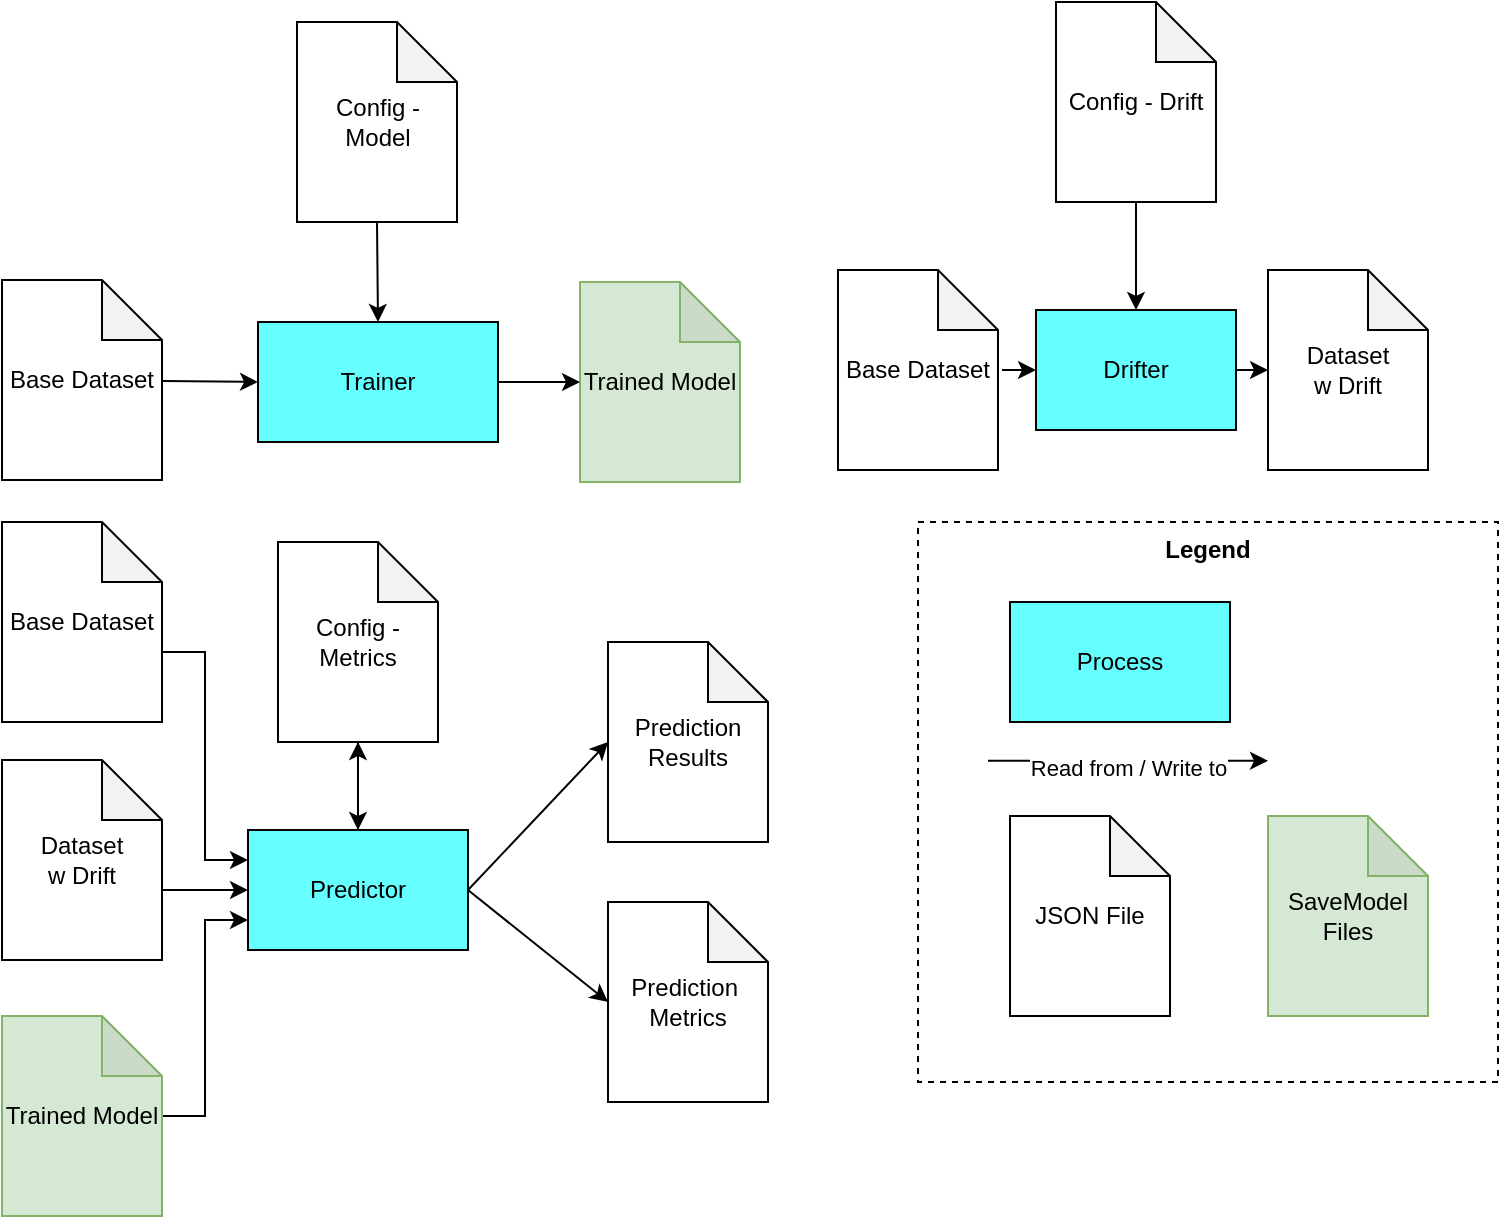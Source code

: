 <mxfile version="14.4.3" type="device" pages="2"><diagram id="MybUBgB751Ocn81CSsBr" name="Dynamic"><mxGraphModel dx="1106" dy="739" grid="1" gridSize="10" guides="1" tooltips="1" connect="1" arrows="1" fold="1" page="1" pageScale="1" pageWidth="850" pageHeight="1100" math="0" shadow="0"><root><mxCell id="0"/><mxCell id="1" parent="0"/><mxCell id="6BxJe8xwrJXqOZQA2v_N-1" value="Legend" style="rounded=0;whiteSpace=wrap;html=1;fillColor=none;dashed=1;verticalAlign=top;fontStyle=1" parent="1" vertex="1"><mxGeometry x="500" y="260" width="290" height="280" as="geometry"/></mxCell><mxCell id="D_u_6_k5lnsRFShmcPEE-1" value="Trainer" style="rounded=0;whiteSpace=wrap;html=1;fillColor=#66FFFF;" parent="1" vertex="1"><mxGeometry x="170" y="160" width="120" height="60" as="geometry"/></mxCell><mxCell id="D_u_6_k5lnsRFShmcPEE-3" value="Base Dataset" style="shape=note;whiteSpace=wrap;html=1;backgroundOutline=1;darkOpacity=0.05;" parent="1" vertex="1"><mxGeometry x="42" y="139" width="80" height="100" as="geometry"/></mxCell><mxCell id="D_u_6_k5lnsRFShmcPEE-5" value="" style="endArrow=classic;html=1;entryX=0;entryY=0.5;entryDx=0;entryDy=0;" parent="1" source="D_u_6_k5lnsRFShmcPEE-3" target="D_u_6_k5lnsRFShmcPEE-1" edge="1"><mxGeometry width="50" height="50" relative="1" as="geometry"><mxPoint x="268.5" y="410" as="sourcePoint"/><mxPoint x="318.5" y="360" as="targetPoint"/></mxGeometry></mxCell><mxCell id="D_u_6_k5lnsRFShmcPEE-6" value="" style="endArrow=classic;html=1;exitX=0.5;exitY=1;exitDx=0;exitDy=0;exitPerimeter=0;entryX=0.5;entryY=0;entryDx=0;entryDy=0;" parent="1" source="nwRLVqQXpMmgJFEga95V-12" target="D_u_6_k5lnsRFShmcPEE-1" edge="1"><mxGeometry width="50" height="50" relative="1" as="geometry"><mxPoint x="130" y="330" as="sourcePoint"/><mxPoint x="180" y="280" as="targetPoint"/></mxGeometry></mxCell><mxCell id="D_u_6_k5lnsRFShmcPEE-7" value="Trained Model" style="shape=note;whiteSpace=wrap;html=1;backgroundOutline=1;darkOpacity=0.05;fillColor=#d5e8d4;strokeColor=#82b366;" parent="1" vertex="1"><mxGeometry x="331" y="140" width="80" height="100" as="geometry"/></mxCell><mxCell id="D_u_6_k5lnsRFShmcPEE-8" value="" style="endArrow=classic;html=1;exitX=1;exitY=0.5;exitDx=0;exitDy=0;entryX=0;entryY=0.5;entryDx=0;entryDy=0;entryPerimeter=0;" parent="1" source="D_u_6_k5lnsRFShmcPEE-1" target="D_u_6_k5lnsRFShmcPEE-7" edge="1"><mxGeometry width="50" height="50" relative="1" as="geometry"><mxPoint x="288.5" y="350" as="sourcePoint"/><mxPoint x="338.5" y="300" as="targetPoint"/></mxGeometry></mxCell><mxCell id="Ml0SWBssT8YMbGQBQt9c-1" value="Drifter" style="rounded=0;whiteSpace=wrap;html=1;fillColor=#66FFFF;" parent="1" vertex="1"><mxGeometry x="559" y="154" width="100" height="60" as="geometry"/></mxCell><mxCell id="Ml0SWBssT8YMbGQBQt9c-2" value="Base Dataset" style="shape=note;whiteSpace=wrap;html=1;backgroundOutline=1;darkOpacity=0.05;" parent="1" vertex="1"><mxGeometry x="460" y="134" width="80" height="100" as="geometry"/></mxCell><mxCell id="Ml0SWBssT8YMbGQBQt9c-3" value="" style="endArrow=classic;html=1;exitX=1.025;exitY=0.5;exitDx=0;exitDy=0;exitPerimeter=0;entryX=0;entryY=0.5;entryDx=0;entryDy=0;" parent="1" source="Ml0SWBssT8YMbGQBQt9c-2" target="Ml0SWBssT8YMbGQBQt9c-1" edge="1"><mxGeometry width="50" height="50" relative="1" as="geometry"><mxPoint x="790" y="444" as="sourcePoint"/><mxPoint x="840" y="394" as="targetPoint"/></mxGeometry></mxCell><mxCell id="Ml0SWBssT8YMbGQBQt9c-4" value="Dataset&lt;br&gt;w Drift" style="shape=note;whiteSpace=wrap;html=1;backgroundOutline=1;darkOpacity=0.05;" parent="1" vertex="1"><mxGeometry x="675" y="134" width="80" height="100" as="geometry"/></mxCell><mxCell id="Ml0SWBssT8YMbGQBQt9c-5" value="" style="endArrow=classic;html=1;exitX=1;exitY=0.5;exitDx=0;exitDy=0;entryX=0;entryY=0.5;entryDx=0;entryDy=0;entryPerimeter=0;" parent="1" source="Ml0SWBssT8YMbGQBQt9c-1" target="Ml0SWBssT8YMbGQBQt9c-4" edge="1"><mxGeometry width="50" height="50" relative="1" as="geometry"><mxPoint x="539" y="194" as="sourcePoint"/><mxPoint x="569" y="194" as="targetPoint"/></mxGeometry></mxCell><mxCell id="Ml0SWBssT8YMbGQBQt9c-6" value="Config - Drift" style="shape=note;whiteSpace=wrap;html=1;backgroundOutline=1;darkOpacity=0.05;" parent="1" vertex="1"><mxGeometry x="569" width="80" height="100" as="geometry"/></mxCell><mxCell id="Ml0SWBssT8YMbGQBQt9c-7" value="" style="endArrow=classic;html=1;entryX=0.5;entryY=0;entryDx=0;entryDy=0;exitX=0.5;exitY=1;exitDx=0;exitDy=0;exitPerimeter=0;" parent="1" source="Ml0SWBssT8YMbGQBQt9c-6" target="Ml0SWBssT8YMbGQBQt9c-1" edge="1"><mxGeometry width="50" height="50" relative="1" as="geometry"><mxPoint x="1149" y="324" as="sourcePoint"/><mxPoint x="1048" y="194" as="targetPoint"/></mxGeometry></mxCell><mxCell id="nwRLVqQXpMmgJFEga95V-1" value="Prediction&amp;nbsp; Metrics" style="shape=note;whiteSpace=wrap;html=1;backgroundOutline=1;darkOpacity=0.05;" parent="1" vertex="1"><mxGeometry x="345" y="450" width="80" height="100" as="geometry"/></mxCell><mxCell id="nwRLVqQXpMmgJFEga95V-2" value="" style="endArrow=classic;html=1;entryX=0;entryY=0.5;entryDx=0;entryDy=0;entryPerimeter=0;exitX=1;exitY=0.5;exitDx=0;exitDy=0;" parent="1" source="nwRLVqQXpMmgJFEga95V-5" target="nwRLVqQXpMmgJFEga95V-1" edge="1"><mxGeometry width="50" height="50" relative="1" as="geometry"><mxPoint x="-35" y="634" as="sourcePoint"/><mxPoint x="95" y="594" as="targetPoint"/></mxGeometry></mxCell><mxCell id="nwRLVqQXpMmgJFEga95V-4" value="" style="edgeStyle=orthogonalEdgeStyle;rounded=0;orthogonalLoop=1;jettySize=auto;html=1;" parent="1" source="nwRLVqQXpMmgJFEga95V-5" target="nwRLVqQXpMmgJFEga95V-6" edge="1"><mxGeometry relative="1" as="geometry"/></mxCell><mxCell id="nwRLVqQXpMmgJFEga95V-5" value="Predictor" style="rounded=0;whiteSpace=wrap;html=1;fillColor=#66FFFF;" parent="1" vertex="1"><mxGeometry x="165" y="414" width="110" height="60" as="geometry"/></mxCell><mxCell id="nwRLVqQXpMmgJFEga95V-6" value="Config - Metrics" style="shape=note;whiteSpace=wrap;html=1;backgroundOutline=1;darkOpacity=0.05;" parent="1" vertex="1"><mxGeometry x="180" y="270" width="80" height="100" as="geometry"/></mxCell><mxCell id="nwRLVqQXpMmgJFEga95V-7" value="" style="endArrow=classic;html=1;entryX=0.5;entryY=0;entryDx=0;entryDy=0;exitX=0.5;exitY=1;exitDx=0;exitDy=0;exitPerimeter=0;" parent="1" source="nwRLVqQXpMmgJFEga95V-6" target="nwRLVqQXpMmgJFEga95V-5" edge="1"><mxGeometry width="50" height="50" relative="1" as="geometry"><mxPoint x="11" y="380" as="sourcePoint"/><mxPoint x="11" y="424" as="targetPoint"/></mxGeometry></mxCell><mxCell id="nwRLVqQXpMmgJFEga95V-8" value="" style="edgeStyle=orthogonalEdgeStyle;rounded=0;orthogonalLoop=1;jettySize=auto;html=1;entryX=0;entryY=0.75;entryDx=0;entryDy=0;" parent="1" source="nwRLVqQXpMmgJFEga95V-9" target="nwRLVqQXpMmgJFEga95V-5" edge="1"><mxGeometry relative="1" as="geometry"/></mxCell><mxCell id="nwRLVqQXpMmgJFEga95V-9" value="Trained Model" style="shape=note;whiteSpace=wrap;html=1;backgroundOutline=1;darkOpacity=0.05;fillColor=#d5e8d4;strokeColor=#82b366;" parent="1" vertex="1"><mxGeometry x="42" y="507" width="80" height="100" as="geometry"/></mxCell><mxCell id="nwRLVqQXpMmgJFEga95V-10" value="" style="edgeStyle=orthogonalEdgeStyle;rounded=0;orthogonalLoop=1;jettySize=auto;html=1;exitX=0;exitY=0;exitDx=80;exitDy=65;exitPerimeter=0;" parent="1" source="nwRLVqQXpMmgJFEga95V-11" target="nwRLVqQXpMmgJFEga95V-5" edge="1"><mxGeometry relative="1" as="geometry"><mxPoint x="137" y="444" as="sourcePoint"/></mxGeometry></mxCell><mxCell id="nwRLVqQXpMmgJFEga95V-11" value="Dataset&lt;br&gt;w Drift" style="shape=note;whiteSpace=wrap;html=1;backgroundOutline=1;darkOpacity=0.05;" parent="1" vertex="1"><mxGeometry x="42" y="379" width="80" height="100" as="geometry"/></mxCell><mxCell id="nwRLVqQXpMmgJFEga95V-12" value="Config - Model" style="shape=note;whiteSpace=wrap;html=1;backgroundOutline=1;darkOpacity=0.05;" parent="1" vertex="1"><mxGeometry x="189.5" y="10" width="80" height="100" as="geometry"/></mxCell><mxCell id="nwRLVqQXpMmgJFEga95V-13" value="Process" style="rounded=0;whiteSpace=wrap;html=1;fillColor=#66FFFF;" parent="1" vertex="1"><mxGeometry x="546" y="300" width="110" height="60" as="geometry"/></mxCell><mxCell id="nwRLVqQXpMmgJFEga95V-15" value="JSON File" style="shape=note;whiteSpace=wrap;html=1;backgroundOutline=1;darkOpacity=0.05;" parent="1" vertex="1"><mxGeometry x="546" y="407" width="80" height="100" as="geometry"/></mxCell><mxCell id="nwRLVqQXpMmgJFEga95V-16" value="" style="endArrow=classic;html=1;" parent="1" edge="1"><mxGeometry width="50" height="50" relative="1" as="geometry"><mxPoint x="535" y="379.41" as="sourcePoint"/><mxPoint x="675" y="379.41" as="targetPoint"/></mxGeometry></mxCell><mxCell id="nwRLVqQXpMmgJFEga95V-17" value="Read from / Write to" style="edgeLabel;html=1;align=center;verticalAlign=middle;resizable=0;points=[];" parent="nwRLVqQXpMmgJFEga95V-16" vertex="1" connectable="0"><mxGeometry x="0.173" y="2" relative="1" as="geometry"><mxPoint x="-12.35" y="5" as="offset"/></mxGeometry></mxCell><mxCell id="8TZ77VqLpIA9xbnoL19c-2" value="Prediction Results" style="shape=note;whiteSpace=wrap;html=1;backgroundOutline=1;darkOpacity=0.05;" parent="1" vertex="1"><mxGeometry x="345" y="320" width="80" height="100" as="geometry"/></mxCell><mxCell id="8TZ77VqLpIA9xbnoL19c-3" value="" style="endArrow=classic;html=1;entryX=0;entryY=0.5;entryDx=0;entryDy=0;entryPerimeter=0;exitX=1;exitY=0.5;exitDx=0;exitDy=0;" parent="1" source="nwRLVqQXpMmgJFEga95V-5" target="8TZ77VqLpIA9xbnoL19c-2" edge="1"><mxGeometry width="50" height="50" relative="1" as="geometry"><mxPoint x="285" y="454" as="sourcePoint"/><mxPoint x="355" y="510" as="targetPoint"/></mxGeometry></mxCell><mxCell id="8TZ77VqLpIA9xbnoL19c-5" value="SaveModel Files" style="shape=note;whiteSpace=wrap;html=1;backgroundOutline=1;darkOpacity=0.05;fillColor=#d5e8d4;strokeColor=#82b366;" parent="1" vertex="1"><mxGeometry x="675" y="407" width="80" height="100" as="geometry"/></mxCell><mxCell id="KyVHyst_v_c4ubhCG1QI-1" value="Base Dataset" style="shape=note;whiteSpace=wrap;html=1;backgroundOutline=1;darkOpacity=0.05;" vertex="1" parent="1"><mxGeometry x="42" y="260" width="80" height="100" as="geometry"/></mxCell><mxCell id="KyVHyst_v_c4ubhCG1QI-2" value="" style="endArrow=classic;html=1;entryX=0;entryY=0.25;entryDx=0;entryDy=0;exitX=0;exitY=0;exitDx=80;exitDy=65;exitPerimeter=0;edgeStyle=orthogonalEdgeStyle;rounded=0;" edge="1" parent="1" source="KyVHyst_v_c4ubhCG1QI-1" target="nwRLVqQXpMmgJFEga95V-5"><mxGeometry width="50" height="50" relative="1" as="geometry"><mxPoint x="132" y="199.455" as="sourcePoint"/><mxPoint x="180" y="200" as="targetPoint"/></mxGeometry></mxCell></root></mxGraphModel></diagram><diagram id="ePcI-3AKcmmsD5-NfkDx" name="Static"><mxGraphModel dx="1263" dy="1115" grid="1" gridSize="10" guides="1" tooltips="1" connect="1" arrows="1" fold="1" page="1" pageScale="1" pageWidth="1100" pageHeight="850" math="0" shadow="0"><root><mxCell id="2F8rHMitrNyMsAahC20O-0"/><mxCell id="2F8rHMitrNyMsAahC20O-1" parent="2F8rHMitrNyMsAahC20O-0"/><mxCell id="2F8rHMitrNyMsAahC20O-2" value="Trainer CLI" style="rounded=0;whiteSpace=wrap;html=1;" vertex="1" parent="2F8rHMitrNyMsAahC20O-1"><mxGeometry x="720" y="160" width="310" height="60" as="geometry"/></mxCell><mxCell id="sZ9C36OdvNZJ0zkqI9wT-0" value="Draft Induction Module" style="rounded=0;whiteSpace=wrap;html=1;" vertex="1" parent="2F8rHMitrNyMsAahC20O-1"><mxGeometry x="570" y="230" width="100" height="60" as="geometry"/></mxCell><mxCell id="-l-3EYRPy7LDliL5jvyH-0" value="Trainer" style="rounded=0;whiteSpace=wrap;html=1;" vertex="1" parent="2F8rHMitrNyMsAahC20O-1"><mxGeometry x="830" y="231" width="90" height="60" as="geometry"/></mxCell><mxCell id="O6KzYdPIzCew1lMk3inI-0" value="Model Running and Metric Collector" style="rounded=0;whiteSpace=wrap;html=1;" vertex="1" parent="2F8rHMitrNyMsAahC20O-1"><mxGeometry x="185" y="231" width="100" height="60" as="geometry"/></mxCell><mxCell id="O6KzYdPIzCew1lMk3inI-1" value="Draft Inductor Interface" style="rounded=0;whiteSpace=wrap;html=1;" vertex="1" parent="2F8rHMitrNyMsAahC20O-1"><mxGeometry x="570" y="300" width="100" height="60" as="geometry"/></mxCell><mxCell id="O6KzYdPIzCew1lMk3inI-2" value="Concrete Draft Inductors..." style="rounded=0;whiteSpace=wrap;html=1;" vertex="1" parent="2F8rHMitrNyMsAahC20O-1"><mxGeometry x="570" y="371" width="100" height="60" as="geometry"/></mxCell><mxCell id="O6KzYdPIzCew1lMk3inI-3" value="Drift Metric Interface" style="rounded=0;whiteSpace=wrap;html=1;" vertex="1" parent="2F8rHMitrNyMsAahC20O-1"><mxGeometry x="185" y="300" width="100" height="60" as="geometry"/></mxCell><mxCell id="O6KzYdPIzCew1lMk3inI-4" value="Concrete Draft Metric..." style="rounded=0;whiteSpace=wrap;html=1;" vertex="1" parent="2F8rHMitrNyMsAahC20O-1"><mxGeometry x="185" y="371" width="100" height="60" as="geometry"/></mxCell><mxCell id="O6KzYdPIzCew1lMk3inI-5" value="Dataset I/O" style="rounded=0;whiteSpace=wrap;html=1;" vertex="1" parent="2F8rHMitrNyMsAahC20O-1"><mxGeometry x="720" y="231" width="100" height="60" as="geometry"/></mxCell><mxCell id="O6KzYdPIzCew1lMk3inI-6" value="Model I/O" style="rounded=0;whiteSpace=wrap;html=1;" vertex="1" parent="2F8rHMitrNyMsAahC20O-1"><mxGeometry x="930" y="231" width="100" height="60" as="geometry"/></mxCell><mxCell id="qkkpb4H8LWzivszBzqo7-0" value="Drifter CLI" style="rounded=0;whiteSpace=wrap;html=1;" vertex="1" parent="2F8rHMitrNyMsAahC20O-1"><mxGeometry x="450" y="160" width="220" height="60" as="geometry"/></mxCell><mxCell id="qkkpb4H8LWzivszBzqo7-2" value="Dataset I/O" style="rounded=0;whiteSpace=wrap;html=1;" vertex="1" parent="2F8rHMitrNyMsAahC20O-1"><mxGeometry x="450" y="230" width="100" height="60" as="geometry"/></mxCell><mxCell id="qkkpb4H8LWzivszBzqo7-6" value="Dataset I/O" style="rounded=0;whiteSpace=wrap;html=1;" vertex="1" parent="2F8rHMitrNyMsAahC20O-1"><mxGeometry x="70" y="230" width="100" height="60" as="geometry"/></mxCell><mxCell id="qkkpb4H8LWzivszBzqo7-7" value="Model I/O" style="rounded=0;whiteSpace=wrap;html=1;" vertex="1" parent="2F8rHMitrNyMsAahC20O-1"><mxGeometry x="300" y="230" width="100" height="60" as="geometry"/></mxCell><mxCell id="qkkpb4H8LWzivszBzqo7-8" value="Predictor CLI" style="rounded=0;whiteSpace=wrap;html=1;" vertex="1" parent="2F8rHMitrNyMsAahC20O-1"><mxGeometry x="71" y="160" width="329" height="60" as="geometry"/></mxCell></root></mxGraphModel></diagram></mxfile>